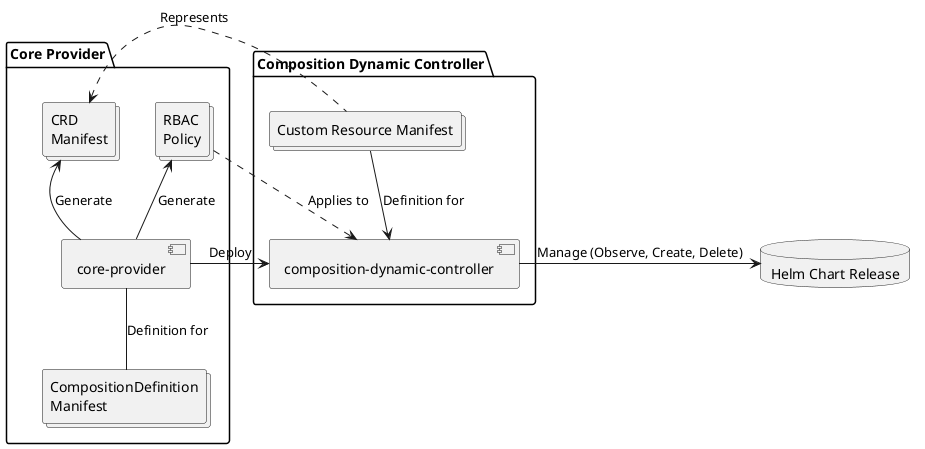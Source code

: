 @startuml core-provider

package "Core Provider"{
   component "core-provider" as provider
   collections "CompositionDefinition\nManifest" as compositiondefinition
   collections "CRD\nManifest" as crd
   collections "RBAC\nPolicy" as rbac
}

package "Composition Dynamic Controller" {
   component "composition-dynamic-controller" as cdc
   collections "Custom Resource Manifest" as cr
}

database "Helm Chart Release" as er


provider -d- compositiondefinition : Definition for
provider -u-> crd : Generate
provider -u-> rbac: Generate
provider -r-> cdc : Deploy

cdc <-u- cr : Definition for
cdc -r-> er : Manage (Observe, Create, Delete)

crd <.r. cr : Represents
rbac .r.> cdc : Applies to
@enduml 